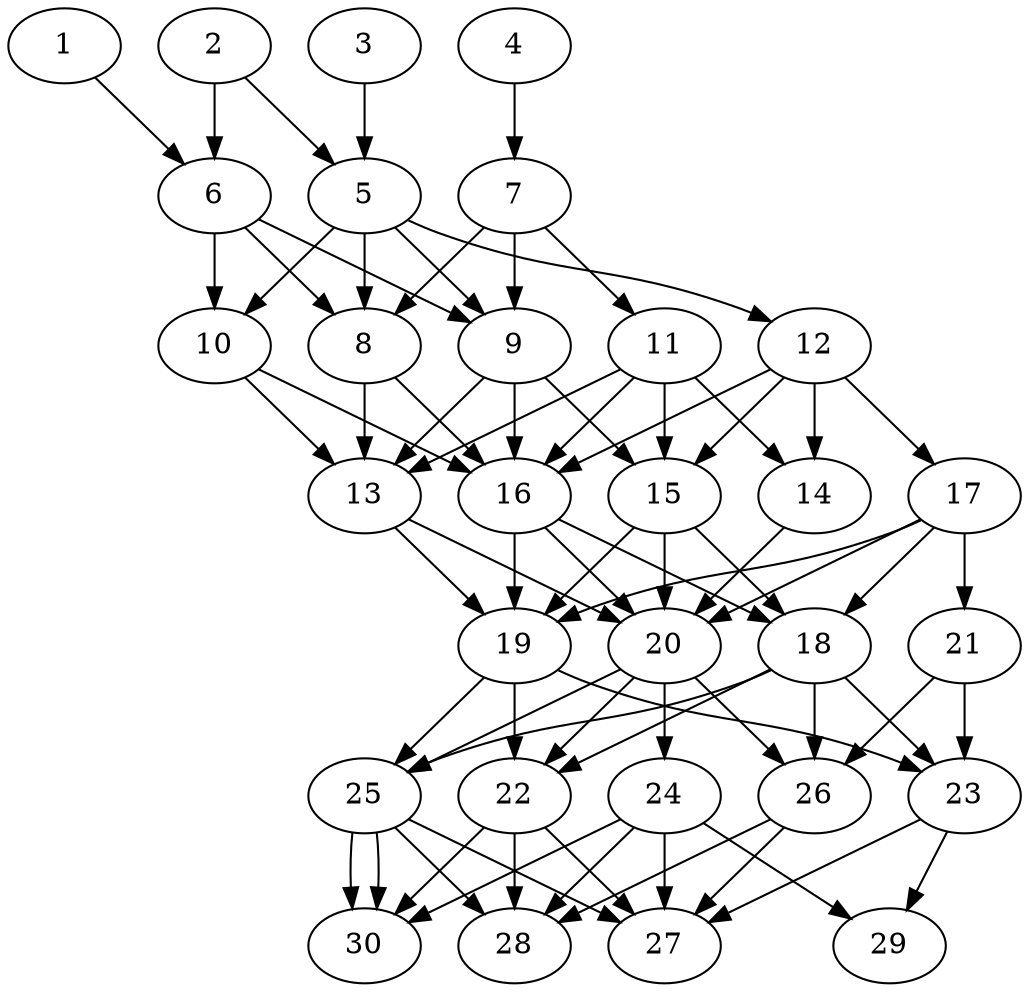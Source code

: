// DAG automatically generated by daggen at Thu Oct  3 14:04:18 2019
// ./daggen --dot -n 30 --ccr 0.4 --fat 0.5 --regular 0.7 --density 0.9 --mindata 5242880 --maxdata 52428800 
digraph G {
  1 [size="83681280", alpha="0.16", expect_size="33472512"] 
  1 -> 6 [size ="33472512"]
  2 [size="120673280", alpha="0.19", expect_size="48269312"] 
  2 -> 5 [size ="48269312"]
  2 -> 6 [size ="48269312"]
  3 [size="35612160", alpha="0.18", expect_size="14244864"] 
  3 -> 5 [size ="14244864"]
  4 [size="46822400", alpha="0.08", expect_size="18728960"] 
  4 -> 7 [size ="18728960"]
  5 [size="108382720", alpha="0.06", expect_size="43353088"] 
  5 -> 8 [size ="43353088"]
  5 -> 9 [size ="43353088"]
  5 -> 10 [size ="43353088"]
  5 -> 12 [size ="43353088"]
  6 [size="112192000", alpha="0.17", expect_size="44876800"] 
  6 -> 8 [size ="44876800"]
  6 -> 9 [size ="44876800"]
  6 -> 10 [size ="44876800"]
  7 [size="128532480", alpha="0.16", expect_size="51412992"] 
  7 -> 8 [size ="51412992"]
  7 -> 9 [size ="51412992"]
  7 -> 11 [size ="51412992"]
  8 [size="115161600", alpha="0.00", expect_size="46064640"] 
  8 -> 13 [size ="46064640"]
  8 -> 16 [size ="46064640"]
  9 [size="24104960", alpha="0.15", expect_size="9641984"] 
  9 -> 13 [size ="9641984"]
  9 -> 15 [size ="9641984"]
  9 -> 16 [size ="9641984"]
  10 [size="115020800", alpha="0.10", expect_size="46008320"] 
  10 -> 13 [size ="46008320"]
  10 -> 16 [size ="46008320"]
  11 [size="28431360", alpha="0.11", expect_size="11372544"] 
  11 -> 13 [size ="11372544"]
  11 -> 14 [size ="11372544"]
  11 -> 15 [size ="11372544"]
  11 -> 16 [size ="11372544"]
  12 [size="123438080", alpha="0.04", expect_size="49375232"] 
  12 -> 14 [size ="49375232"]
  12 -> 15 [size ="49375232"]
  12 -> 16 [size ="49375232"]
  12 -> 17 [size ="49375232"]
  13 [size="117670400", alpha="0.18", expect_size="47068160"] 
  13 -> 19 [size ="47068160"]
  13 -> 20 [size ="47068160"]
  14 [size="105320960", alpha="0.08", expect_size="42128384"] 
  14 -> 20 [size ="42128384"]
  15 [size="36195840", alpha="0.10", expect_size="14478336"] 
  15 -> 18 [size ="14478336"]
  15 -> 19 [size ="14478336"]
  15 -> 20 [size ="14478336"]
  16 [size="72186880", alpha="0.10", expect_size="28874752"] 
  16 -> 18 [size ="28874752"]
  16 -> 19 [size ="28874752"]
  16 -> 20 [size ="28874752"]
  17 [size="56048640", alpha="0.16", expect_size="22419456"] 
  17 -> 18 [size ="22419456"]
  17 -> 19 [size ="22419456"]
  17 -> 20 [size ="22419456"]
  17 -> 21 [size ="22419456"]
  18 [size="29698560", alpha="0.02", expect_size="11879424"] 
  18 -> 22 [size ="11879424"]
  18 -> 23 [size ="11879424"]
  18 -> 25 [size ="11879424"]
  18 -> 26 [size ="11879424"]
  19 [size="30312960", alpha="0.11", expect_size="12125184"] 
  19 -> 22 [size ="12125184"]
  19 -> 23 [size ="12125184"]
  19 -> 25 [size ="12125184"]
  20 [size="116456960", alpha="0.04", expect_size="46582784"] 
  20 -> 22 [size ="46582784"]
  20 -> 24 [size ="46582784"]
  20 -> 25 [size ="46582784"]
  20 -> 26 [size ="46582784"]
  21 [size="58293760", alpha="0.09", expect_size="23317504"] 
  21 -> 23 [size ="23317504"]
  21 -> 26 [size ="23317504"]
  22 [size="123860480", alpha="0.13", expect_size="49544192"] 
  22 -> 27 [size ="49544192"]
  22 -> 28 [size ="49544192"]
  22 -> 30 [size ="49544192"]
  23 [size="30504960", alpha="0.00", expect_size="12201984"] 
  23 -> 27 [size ="12201984"]
  23 -> 29 [size ="12201984"]
  24 [size="19036160", alpha="0.13", expect_size="7614464"] 
  24 -> 27 [size ="7614464"]
  24 -> 28 [size ="7614464"]
  24 -> 29 [size ="7614464"]
  24 -> 30 [size ="7614464"]
  25 [size="65392640", alpha="0.02", expect_size="26157056"] 
  25 -> 27 [size ="26157056"]
  25 -> 28 [size ="26157056"]
  25 -> 30 [size ="26157056"]
  25 -> 30 [size ="26157056"]
  26 [size="125176320", alpha="0.08", expect_size="50070528"] 
  26 -> 27 [size ="50070528"]
  26 -> 28 [size ="50070528"]
  27 [size="63823360", alpha="0.14", expect_size="25529344"] 
  28 [size="37414400", alpha="0.17", expect_size="14965760"] 
  29 [size="47011840", alpha="0.02", expect_size="18804736"] 
  30 [size="109342720", alpha="0.04", expect_size="43737088"] 
}
